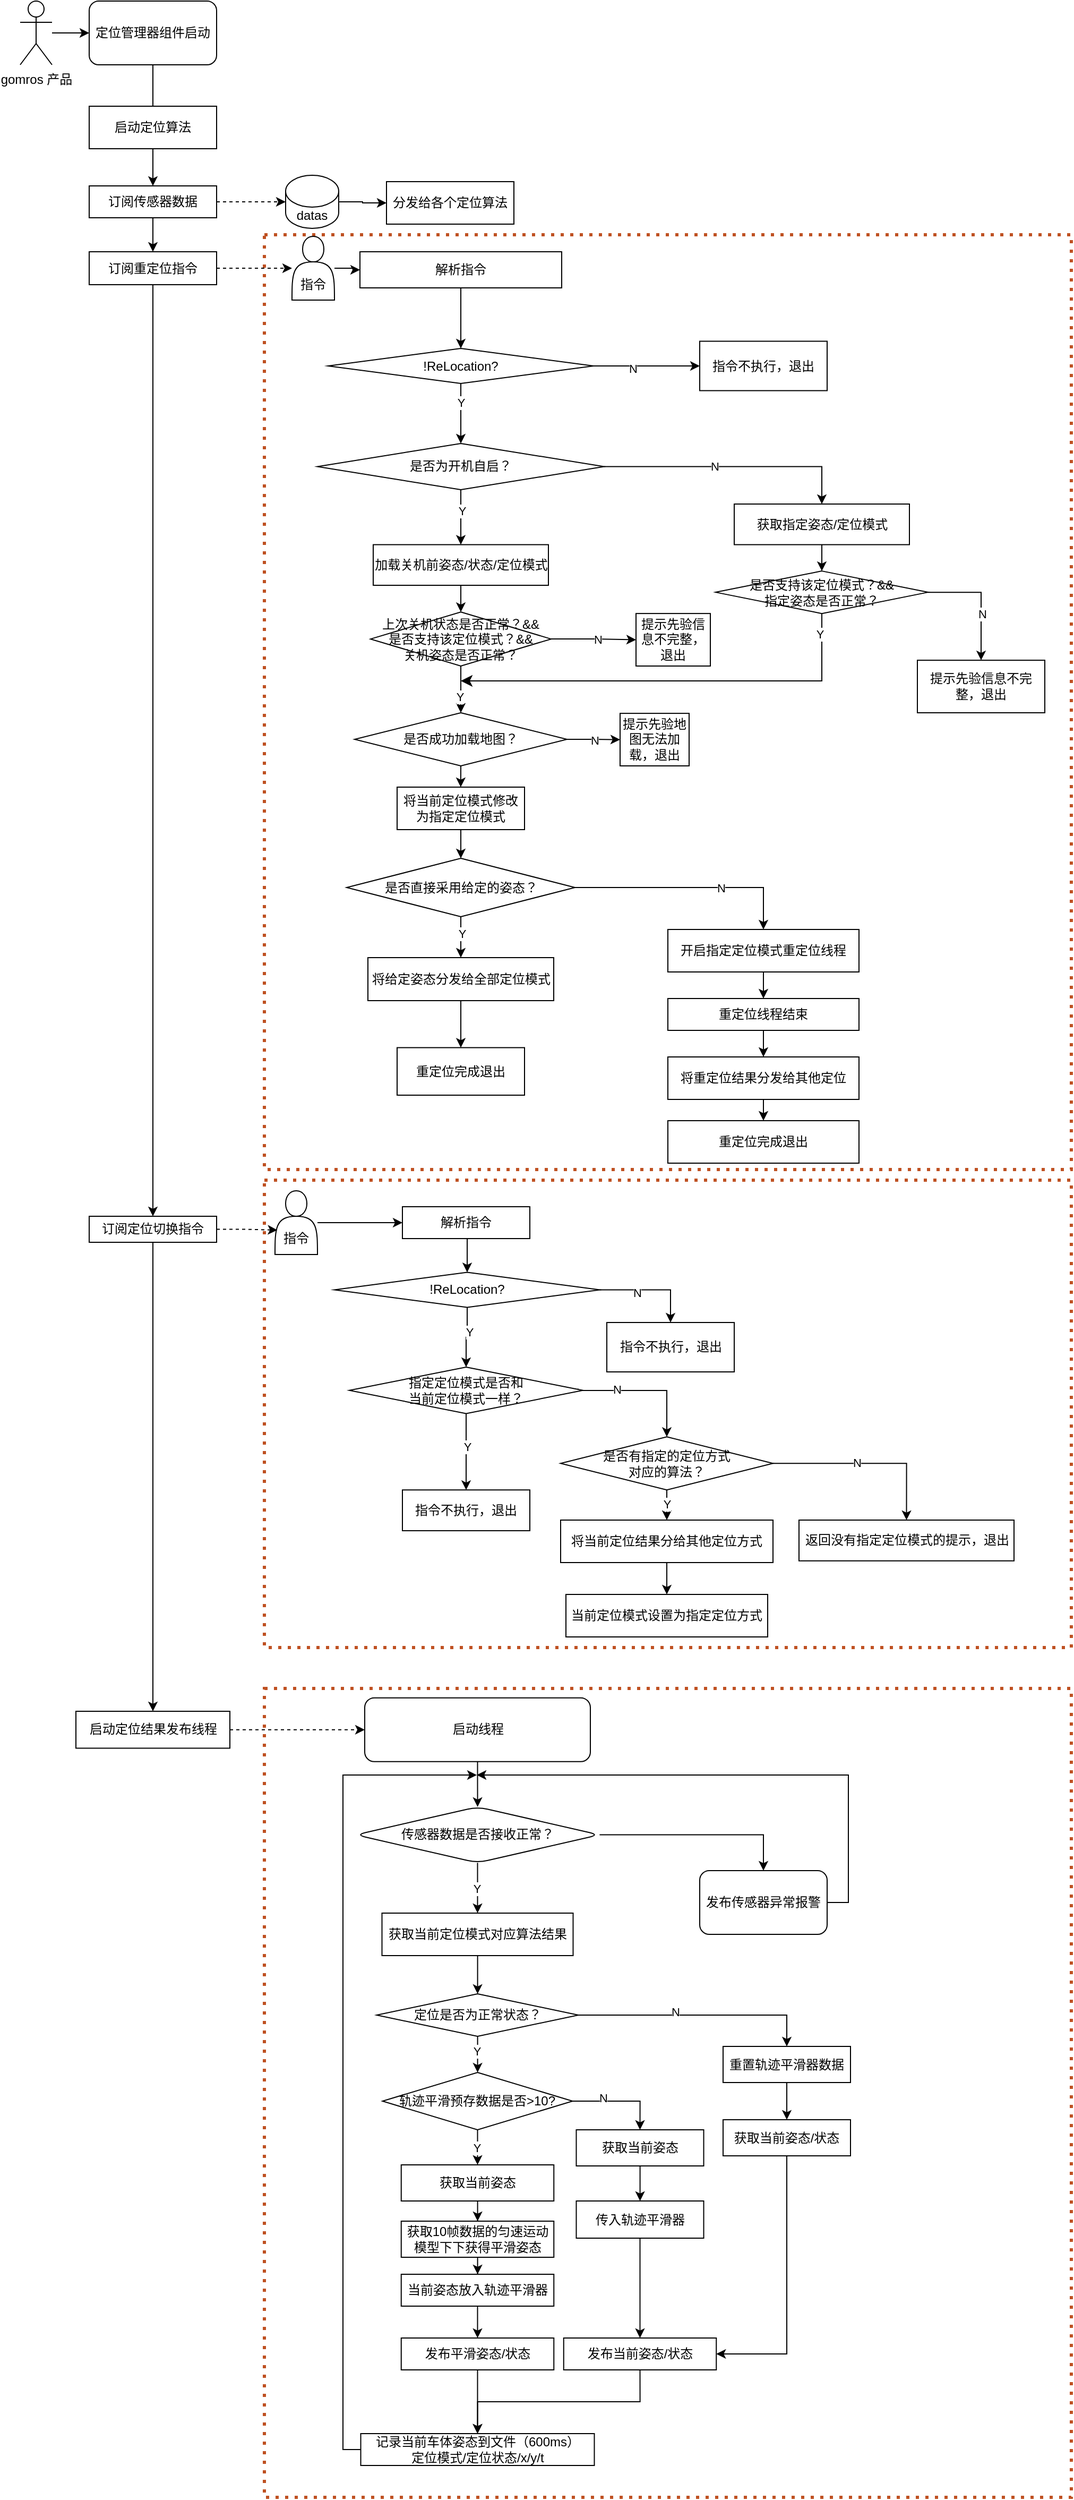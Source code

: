 <mxfile version="27.1.0" pages="2">
  <diagram name="定位调用逻辑" id="O1zmHwH_jpoI9-fM2c9w">
    <mxGraphModel dx="1602" dy="970" grid="1" gridSize="10" guides="1" tooltips="1" connect="1" arrows="1" fold="1" page="1" pageScale="1" pageWidth="1169" pageHeight="827" math="0" shadow="0">
      <root>
        <mxCell id="0" />
        <mxCell id="1" parent="0" />
        <mxCell id="aDU9XjyVp7GIVLYesAcA-104" value="" style="verticalLabelPosition=bottom;verticalAlign=top;html=1;shape=mxgraph.basic.rect;fillColor2=none;strokeWidth=3;size=20;indent=5;fillColor=none;dashed=1;dashPattern=1 2;strokeColor=#BF5122;" vertex="1" parent="1">
          <mxGeometry x="250" y="230" width="760" height="880" as="geometry" />
        </mxCell>
        <mxCell id="aDU9XjyVp7GIVLYesAcA-133" value="" style="verticalLabelPosition=bottom;verticalAlign=top;html=1;shape=mxgraph.basic.rect;fillColor2=none;strokeWidth=3;size=20;indent=5;fillColor=none;dashed=1;dashPattern=1 2;strokeColor=#BF5122;" vertex="1" parent="1">
          <mxGeometry x="250" y="1120" width="760" height="440" as="geometry" />
        </mxCell>
        <mxCell id="aDU9XjyVp7GIVLYesAcA-180" value="" style="verticalLabelPosition=bottom;verticalAlign=top;html=1;shape=mxgraph.basic.rect;fillColor2=none;strokeWidth=3;size=20;indent=5;fillColor=none;dashed=1;dashPattern=1 2;strokeColor=#BF5122;" vertex="1" parent="1">
          <mxGeometry x="250" y="1598.5" width="760" height="761.5" as="geometry" />
        </mxCell>
        <mxCell id="6JZeye2eDNHA_Utgmzkd-8" value="" style="edgeStyle=orthogonalEdgeStyle;rounded=0;orthogonalLoop=1;jettySize=auto;html=1;" parent="1" source="6JZeye2eDNHA_Utgmzkd-1" edge="1">
          <mxGeometry relative="1" as="geometry">
            <mxPoint x="85" y="40.029" as="targetPoint" />
          </mxGeometry>
        </mxCell>
        <mxCell id="6JZeye2eDNHA_Utgmzkd-1" value="gomros 产品" style="shape=umlActor;verticalLabelPosition=bottom;verticalAlign=top;html=1;outlineConnect=0;" parent="1" vertex="1">
          <mxGeometry x="20" y="10" width="30" height="60" as="geometry" />
        </mxCell>
        <mxCell id="aDU9XjyVp7GIVLYesAcA-4" value="" style="edgeStyle=orthogonalEdgeStyle;rounded=0;orthogonalLoop=1;jettySize=auto;html=1;" edge="1" parent="1" source="6JZeye2eDNHA_Utgmzkd-9">
          <mxGeometry relative="1" as="geometry">
            <mxPoint x="145" y="150" as="targetPoint" />
          </mxGeometry>
        </mxCell>
        <mxCell id="6JZeye2eDNHA_Utgmzkd-9" value="定位管理器组件启动" style="rounded=1;whiteSpace=wrap;html=1;" parent="1" vertex="1">
          <mxGeometry x="85" y="10" width="120" height="60" as="geometry" />
        </mxCell>
        <mxCell id="aDU9XjyVp7GIVLYesAcA-7" value="" style="edgeStyle=orthogonalEdgeStyle;rounded=0;orthogonalLoop=1;jettySize=auto;html=1;" edge="1" parent="1" source="aDU9XjyVp7GIVLYesAcA-5" target="aDU9XjyVp7GIVLYesAcA-6">
          <mxGeometry relative="1" as="geometry" />
        </mxCell>
        <mxCell id="aDU9XjyVp7GIVLYesAcA-5" value="启动定位算法" style="rounded=0;whiteSpace=wrap;html=1;" vertex="1" parent="1">
          <mxGeometry x="85" y="109" width="120" height="40" as="geometry" />
        </mxCell>
        <mxCell id="aDU9XjyVp7GIVLYesAcA-9" value="" style="edgeStyle=orthogonalEdgeStyle;rounded=0;orthogonalLoop=1;jettySize=auto;html=1;" edge="1" parent="1" source="aDU9XjyVp7GIVLYesAcA-6" target="aDU9XjyVp7GIVLYesAcA-8">
          <mxGeometry relative="1" as="geometry" />
        </mxCell>
        <mxCell id="aDU9XjyVp7GIVLYesAcA-6" value="订阅传感器数据" style="whiteSpace=wrap;html=1;rounded=0;" vertex="1" parent="1">
          <mxGeometry x="85" y="184" width="120" height="30" as="geometry" />
        </mxCell>
        <mxCell id="aDU9XjyVp7GIVLYesAcA-11" value="" style="edgeStyle=orthogonalEdgeStyle;rounded=0;orthogonalLoop=1;jettySize=auto;html=1;" edge="1" parent="1" source="aDU9XjyVp7GIVLYesAcA-8" target="aDU9XjyVp7GIVLYesAcA-10">
          <mxGeometry relative="1" as="geometry" />
        </mxCell>
        <mxCell id="aDU9XjyVp7GIVLYesAcA-29" value="" style="edgeStyle=orthogonalEdgeStyle;rounded=0;orthogonalLoop=1;jettySize=auto;html=1;dashed=1;" edge="1" parent="1" source="aDU9XjyVp7GIVLYesAcA-8" target="aDU9XjyVp7GIVLYesAcA-28">
          <mxGeometry relative="1" as="geometry" />
        </mxCell>
        <mxCell id="aDU9XjyVp7GIVLYesAcA-8" value="订阅重定位指令" style="whiteSpace=wrap;html=1;rounded=0;" vertex="1" parent="1">
          <mxGeometry x="85" y="246" width="120" height="31" as="geometry" />
        </mxCell>
        <mxCell id="aDU9XjyVp7GIVLYesAcA-13" value="" style="edgeStyle=orthogonalEdgeStyle;rounded=0;orthogonalLoop=1;jettySize=auto;html=1;" edge="1" parent="1" source="aDU9XjyVp7GIVLYesAcA-10" target="aDU9XjyVp7GIVLYesAcA-12">
          <mxGeometry relative="1" as="geometry" />
        </mxCell>
        <mxCell id="aDU9XjyVp7GIVLYesAcA-10" value="订阅定位切换指令" style="whiteSpace=wrap;html=1;rounded=0;" vertex="1" parent="1">
          <mxGeometry x="85" y="1154" width="120" height="24.5" as="geometry" />
        </mxCell>
        <mxCell id="aDU9XjyVp7GIVLYesAcA-135" style="edgeStyle=orthogonalEdgeStyle;rounded=0;orthogonalLoop=1;jettySize=auto;html=1;exitX=1;exitY=0.5;exitDx=0;exitDy=0;entryX=0;entryY=0.5;entryDx=0;entryDy=0;dashed=1;" edge="1" parent="1" source="aDU9XjyVp7GIVLYesAcA-12" target="aDU9XjyVp7GIVLYesAcA-134">
          <mxGeometry relative="1" as="geometry" />
        </mxCell>
        <mxCell id="aDU9XjyVp7GIVLYesAcA-12" value="启动定位结果发布线程" style="whiteSpace=wrap;html=1;rounded=0;" vertex="1" parent="1">
          <mxGeometry x="72.5" y="1620" width="145" height="34.75" as="geometry" />
        </mxCell>
        <mxCell id="aDU9XjyVp7GIVLYesAcA-17" value="" style="endArrow=classic;html=1;rounded=0;exitX=1;exitY=0.5;exitDx=0;exitDy=0;dashed=1;" edge="1" parent="1" source="aDU9XjyVp7GIVLYesAcA-6">
          <mxGeometry width="50" height="50" relative="1" as="geometry">
            <mxPoint x="630" y="230" as="sourcePoint" />
            <mxPoint x="270" y="199" as="targetPoint" />
          </mxGeometry>
        </mxCell>
        <mxCell id="aDU9XjyVp7GIVLYesAcA-27" value="" style="edgeStyle=orthogonalEdgeStyle;rounded=0;orthogonalLoop=1;jettySize=auto;html=1;" edge="1" parent="1" source="aDU9XjyVp7GIVLYesAcA-25" target="aDU9XjyVp7GIVLYesAcA-26">
          <mxGeometry relative="1" as="geometry" />
        </mxCell>
        <mxCell id="aDU9XjyVp7GIVLYesAcA-25" value="datas" style="shape=cylinder3;whiteSpace=wrap;html=1;boundedLbl=1;backgroundOutline=1;size=15;" vertex="1" parent="1">
          <mxGeometry x="270" y="174" width="50" height="50" as="geometry" />
        </mxCell>
        <mxCell id="aDU9XjyVp7GIVLYesAcA-26" value="分发给各个定位算法" style="whiteSpace=wrap;html=1;" vertex="1" parent="1">
          <mxGeometry x="365" y="180" width="120" height="40" as="geometry" />
        </mxCell>
        <mxCell id="aDU9XjyVp7GIVLYesAcA-31" value="" style="edgeStyle=orthogonalEdgeStyle;rounded=0;orthogonalLoop=1;jettySize=auto;html=1;" edge="1" parent="1" source="aDU9XjyVp7GIVLYesAcA-28" target="aDU9XjyVp7GIVLYesAcA-30">
          <mxGeometry relative="1" as="geometry" />
        </mxCell>
        <mxCell id="aDU9XjyVp7GIVLYesAcA-28" value="&lt;div&gt;&lt;br&gt;&lt;/div&gt;&lt;div&gt;&lt;br&gt;&lt;/div&gt;指令" style="shape=actor;whiteSpace=wrap;html=1;" vertex="1" parent="1">
          <mxGeometry x="276" y="231.5" width="40" height="60" as="geometry" />
        </mxCell>
        <mxCell id="aDU9XjyVp7GIVLYesAcA-35" value="" style="edgeStyle=orthogonalEdgeStyle;rounded=0;orthogonalLoop=1;jettySize=auto;html=1;" edge="1" parent="1" source="aDU9XjyVp7GIVLYesAcA-30" target="aDU9XjyVp7GIVLYesAcA-34">
          <mxGeometry relative="1" as="geometry" />
        </mxCell>
        <mxCell id="aDU9XjyVp7GIVLYesAcA-30" value="解析指令" style="rounded=0;whiteSpace=wrap;html=1;" vertex="1" parent="1">
          <mxGeometry x="340" y="246" width="190" height="34" as="geometry" />
        </mxCell>
        <mxCell id="aDU9XjyVp7GIVLYesAcA-37" value="" style="edgeStyle=orthogonalEdgeStyle;rounded=0;orthogonalLoop=1;jettySize=auto;html=1;" edge="1" parent="1" source="aDU9XjyVp7GIVLYesAcA-34" target="aDU9XjyVp7GIVLYesAcA-36">
          <mxGeometry relative="1" as="geometry" />
        </mxCell>
        <mxCell id="aDU9XjyVp7GIVLYesAcA-47" value="N" style="edgeLabel;html=1;align=center;verticalAlign=middle;resizable=0;points=[];" vertex="1" connectable="0" parent="aDU9XjyVp7GIVLYesAcA-37">
          <mxGeometry x="-0.272" y="-2" relative="1" as="geometry">
            <mxPoint as="offset" />
          </mxGeometry>
        </mxCell>
        <mxCell id="aDU9XjyVp7GIVLYesAcA-45" value="" style="edgeStyle=orthogonalEdgeStyle;rounded=0;orthogonalLoop=1;jettySize=auto;html=1;" edge="1" parent="1" source="aDU9XjyVp7GIVLYesAcA-34" target="aDU9XjyVp7GIVLYesAcA-44">
          <mxGeometry relative="1" as="geometry" />
        </mxCell>
        <mxCell id="aDU9XjyVp7GIVLYesAcA-46" value="Y" style="edgeLabel;html=1;align=center;verticalAlign=middle;resizable=0;points=[];" vertex="1" connectable="0" parent="aDU9XjyVp7GIVLYesAcA-45">
          <mxGeometry x="-0.373" relative="1" as="geometry">
            <mxPoint as="offset" />
          </mxGeometry>
        </mxCell>
        <mxCell id="aDU9XjyVp7GIVLYesAcA-34" value="!ReLocation?" style="rhombus;whiteSpace=wrap;html=1;rounded=0;" vertex="1" parent="1">
          <mxGeometry x="310" y="337" width="250" height="33" as="geometry" />
        </mxCell>
        <mxCell id="aDU9XjyVp7GIVLYesAcA-36" value="指令不执行，退出" style="whiteSpace=wrap;html=1;rounded=0;" vertex="1" parent="1">
          <mxGeometry x="660" y="330.25" width="120" height="46.5" as="geometry" />
        </mxCell>
        <mxCell id="aDU9XjyVp7GIVLYesAcA-49" value="" style="edgeStyle=orthogonalEdgeStyle;rounded=0;orthogonalLoop=1;jettySize=auto;html=1;" edge="1" parent="1" source="aDU9XjyVp7GIVLYesAcA-44" target="aDU9XjyVp7GIVLYesAcA-48">
          <mxGeometry relative="1" as="geometry" />
        </mxCell>
        <mxCell id="aDU9XjyVp7GIVLYesAcA-50" value="Y" style="edgeLabel;html=1;align=center;verticalAlign=middle;resizable=0;points=[];" vertex="1" connectable="0" parent="aDU9XjyVp7GIVLYesAcA-49">
          <mxGeometry x="-0.218" y="1" relative="1" as="geometry">
            <mxPoint as="offset" />
          </mxGeometry>
        </mxCell>
        <mxCell id="aDU9XjyVp7GIVLYesAcA-73" style="edgeStyle=orthogonalEdgeStyle;rounded=0;orthogonalLoop=1;jettySize=auto;html=1;exitX=1;exitY=0.5;exitDx=0;exitDy=0;entryX=0.5;entryY=0;entryDx=0;entryDy=0;" edge="1" parent="1" source="aDU9XjyVp7GIVLYesAcA-44" target="aDU9XjyVp7GIVLYesAcA-72">
          <mxGeometry relative="1" as="geometry" />
        </mxCell>
        <mxCell id="aDU9XjyVp7GIVLYesAcA-75" value="N" style="edgeLabel;html=1;align=center;verticalAlign=middle;resizable=0;points=[];" vertex="1" connectable="0" parent="aDU9XjyVp7GIVLYesAcA-73">
          <mxGeometry x="-0.14" y="1" relative="1" as="geometry">
            <mxPoint as="offset" />
          </mxGeometry>
        </mxCell>
        <mxCell id="aDU9XjyVp7GIVLYesAcA-44" value="是否为开机自启？" style="rhombus;whiteSpace=wrap;html=1;rounded=0;" vertex="1" parent="1">
          <mxGeometry x="300" y="426.5" width="270" height="43.5" as="geometry" />
        </mxCell>
        <mxCell id="aDU9XjyVp7GIVLYesAcA-52" value="" style="edgeStyle=orthogonalEdgeStyle;rounded=0;orthogonalLoop=1;jettySize=auto;html=1;" edge="1" parent="1" source="aDU9XjyVp7GIVLYesAcA-48" target="aDU9XjyVp7GIVLYesAcA-51">
          <mxGeometry relative="1" as="geometry" />
        </mxCell>
        <mxCell id="aDU9XjyVp7GIVLYesAcA-48" value="加载关机前姿态/状态/定位模式" style="whiteSpace=wrap;html=1;rounded=0;" vertex="1" parent="1">
          <mxGeometry x="352.5" y="521.75" width="165" height="38.25" as="geometry" />
        </mxCell>
        <mxCell id="aDU9XjyVp7GIVLYesAcA-54" value="" style="edgeStyle=orthogonalEdgeStyle;rounded=0;orthogonalLoop=1;jettySize=auto;html=1;" edge="1" parent="1" source="aDU9XjyVp7GIVLYesAcA-51">
          <mxGeometry relative="1" as="geometry">
            <mxPoint x="435" y="680" as="targetPoint" />
          </mxGeometry>
        </mxCell>
        <mxCell id="aDU9XjyVp7GIVLYesAcA-55" value="Y" style="edgeLabel;html=1;align=center;verticalAlign=middle;resizable=0;points=[];" vertex="1" connectable="0" parent="aDU9XjyVp7GIVLYesAcA-54">
          <mxGeometry x="0.298" y="-2" relative="1" as="geometry">
            <mxPoint as="offset" />
          </mxGeometry>
        </mxCell>
        <mxCell id="aDU9XjyVp7GIVLYesAcA-57" value="" style="edgeStyle=orthogonalEdgeStyle;rounded=0;orthogonalLoop=1;jettySize=auto;html=1;" edge="1" parent="1" source="aDU9XjyVp7GIVLYesAcA-51" target="aDU9XjyVp7GIVLYesAcA-56">
          <mxGeometry relative="1" as="geometry" />
        </mxCell>
        <mxCell id="aDU9XjyVp7GIVLYesAcA-59" value="N" style="edgeLabel;html=1;align=center;verticalAlign=middle;resizable=0;points=[];" vertex="1" connectable="0" parent="aDU9XjyVp7GIVLYesAcA-57">
          <mxGeometry x="0.106" y="1" relative="1" as="geometry">
            <mxPoint as="offset" />
          </mxGeometry>
        </mxCell>
        <mxCell id="aDU9XjyVp7GIVLYesAcA-51" value="上次关机状态是否正常？&amp;amp;&amp;amp;&lt;div&gt;是否支持该&lt;span style=&quot;background-color: transparent; color: light-dark(rgb(0, 0, 0), rgb(255, 255, 255));&quot;&gt;定位模式&lt;/span&gt;&lt;span style=&quot;background-color: transparent; color: light-dark(rgb(0, 0, 0), rgb(255, 255, 255));&quot;&gt;？&amp;amp;&amp;amp;&lt;/span&gt;&lt;/div&gt;&lt;div&gt;关机姿态是否正常？&lt;/div&gt;" style="rhombus;whiteSpace=wrap;html=1;rounded=0;" vertex="1" parent="1">
          <mxGeometry x="350" y="585.13" width="170" height="50.87" as="geometry" />
        </mxCell>
        <mxCell id="aDU9XjyVp7GIVLYesAcA-56" value="提示先验信息不完整，退出" style="whiteSpace=wrap;html=1;rounded=0;" vertex="1" parent="1">
          <mxGeometry x="600" y="586.56" width="70" height="49.44" as="geometry" />
        </mxCell>
        <mxCell id="aDU9XjyVp7GIVLYesAcA-64" value="" style="edgeStyle=orthogonalEdgeStyle;rounded=0;orthogonalLoop=1;jettySize=auto;html=1;" edge="1" parent="1" source="aDU9XjyVp7GIVLYesAcA-58" target="aDU9XjyVp7GIVLYesAcA-63">
          <mxGeometry relative="1" as="geometry" />
        </mxCell>
        <mxCell id="aDU9XjyVp7GIVLYesAcA-65" value="N" style="edgeLabel;html=1;align=center;verticalAlign=middle;resizable=0;points=[];" vertex="1" connectable="0" parent="aDU9XjyVp7GIVLYesAcA-64">
          <mxGeometry x="0.051" relative="1" as="geometry">
            <mxPoint as="offset" />
          </mxGeometry>
        </mxCell>
        <mxCell id="aDU9XjyVp7GIVLYesAcA-87" style="edgeStyle=orthogonalEdgeStyle;rounded=0;orthogonalLoop=1;jettySize=auto;html=1;exitX=0.5;exitY=1;exitDx=0;exitDy=0;" edge="1" parent="1" source="aDU9XjyVp7GIVLYesAcA-58">
          <mxGeometry relative="1" as="geometry">
            <mxPoint x="434.905" y="750" as="targetPoint" />
          </mxGeometry>
        </mxCell>
        <mxCell id="aDU9XjyVp7GIVLYesAcA-58" value="是否成功加载地图？" style="rhombus;whiteSpace=wrap;html=1;" vertex="1" parent="1">
          <mxGeometry x="335" y="680" width="200" height="50" as="geometry" />
        </mxCell>
        <mxCell id="aDU9XjyVp7GIVLYesAcA-63" value="提示先验地图无法加载，退出" style="whiteSpace=wrap;html=1;rounded=0;" vertex="1" parent="1">
          <mxGeometry x="585" y="680.56" width="65" height="49.44" as="geometry" />
        </mxCell>
        <mxCell id="aDU9XjyVp7GIVLYesAcA-77" value="" style="edgeStyle=orthogonalEdgeStyle;rounded=0;orthogonalLoop=1;jettySize=auto;html=1;" edge="1" parent="1" source="aDU9XjyVp7GIVLYesAcA-67" target="aDU9XjyVp7GIVLYesAcA-76">
          <mxGeometry relative="1" as="geometry">
            <Array as="points">
              <mxPoint x="925" y="567" />
            </Array>
          </mxGeometry>
        </mxCell>
        <mxCell id="aDU9XjyVp7GIVLYesAcA-79" value="N" style="edgeLabel;html=1;align=center;verticalAlign=middle;resizable=0;points=[];" vertex="1" connectable="0" parent="aDU9XjyVp7GIVLYesAcA-77">
          <mxGeometry x="-0.203" y="-3" relative="1" as="geometry">
            <mxPoint x="5" y="17" as="offset" />
          </mxGeometry>
        </mxCell>
        <mxCell id="aDU9XjyVp7GIVLYesAcA-67" value="是否支持该&lt;span style=&quot;color: light-dark(rgb(0, 0, 0), rgb(255, 255, 255)); background-color: transparent;&quot;&gt;定位模式&lt;/span&gt;&lt;span style=&quot;color: light-dark(rgb(0, 0, 0), rgb(255, 255, 255)); background-color: transparent;&quot;&gt;？&amp;amp;&amp;amp;&lt;/span&gt;&lt;div&gt;&lt;span style=&quot;color: light-dark(rgb(0, 0, 0), rgb(255, 255, 255)); background-color: transparent;&quot;&gt;指定姿态是否正常？&lt;/span&gt;&lt;/div&gt;" style="rhombus;whiteSpace=wrap;html=1;" vertex="1" parent="1">
          <mxGeometry x="675" y="546.56" width="200" height="40" as="geometry" />
        </mxCell>
        <mxCell id="aDU9XjyVp7GIVLYesAcA-71" value="" style="edgeStyle=elbowEdgeStyle;elbow=vertical;endArrow=classic;html=1;curved=0;rounded=0;endSize=8;startSize=8;exitX=0.5;exitY=1;exitDx=0;exitDy=0;" edge="1" parent="1" source="aDU9XjyVp7GIVLYesAcA-67">
          <mxGeometry width="50" height="50" relative="1" as="geometry">
            <mxPoint x="835" y="550" as="sourcePoint" />
            <mxPoint x="435" y="650" as="targetPoint" />
            <Array as="points">
              <mxPoint x="635" y="650" />
            </Array>
          </mxGeometry>
        </mxCell>
        <mxCell id="aDU9XjyVp7GIVLYesAcA-78" value="Y" style="edgeLabel;html=1;align=center;verticalAlign=middle;resizable=0;points=[];" vertex="1" connectable="0" parent="aDU9XjyVp7GIVLYesAcA-71">
          <mxGeometry x="-0.906" y="-2" relative="1" as="geometry">
            <mxPoint as="offset" />
          </mxGeometry>
        </mxCell>
        <mxCell id="aDU9XjyVp7GIVLYesAcA-74" style="edgeStyle=orthogonalEdgeStyle;rounded=0;orthogonalLoop=1;jettySize=auto;html=1;exitX=0.5;exitY=1;exitDx=0;exitDy=0;entryX=0.5;entryY=0;entryDx=0;entryDy=0;" edge="1" parent="1" source="aDU9XjyVp7GIVLYesAcA-72" target="aDU9XjyVp7GIVLYesAcA-67">
          <mxGeometry relative="1" as="geometry" />
        </mxCell>
        <mxCell id="aDU9XjyVp7GIVLYesAcA-72" value="获取指定姿态/定位模式" style="whiteSpace=wrap;html=1;rounded=0;" vertex="1" parent="1">
          <mxGeometry x="692.5" y="483.5" width="165" height="38.25" as="geometry" />
        </mxCell>
        <mxCell id="aDU9XjyVp7GIVLYesAcA-76" value="提示先验信息不完整，退出" style="whiteSpace=wrap;html=1;rounded=0;" vertex="1" parent="1">
          <mxGeometry x="865" y="630.56" width="120" height="49.44" as="geometry" />
        </mxCell>
        <mxCell id="aDU9XjyVp7GIVLYesAcA-90" value="" style="edgeStyle=orthogonalEdgeStyle;rounded=0;orthogonalLoop=1;jettySize=auto;html=1;" edge="1" parent="1" source="aDU9XjyVp7GIVLYesAcA-83" target="aDU9XjyVp7GIVLYesAcA-89">
          <mxGeometry relative="1" as="geometry" />
        </mxCell>
        <mxCell id="aDU9XjyVp7GIVLYesAcA-93" value="Y" style="edgeLabel;html=1;align=center;verticalAlign=middle;resizable=0;points=[];" vertex="1" connectable="0" parent="aDU9XjyVp7GIVLYesAcA-90">
          <mxGeometry x="-0.253" y="1" relative="1" as="geometry">
            <mxPoint as="offset" />
          </mxGeometry>
        </mxCell>
        <mxCell id="aDU9XjyVp7GIVLYesAcA-95" value="" style="edgeStyle=orthogonalEdgeStyle;rounded=0;orthogonalLoop=1;jettySize=auto;html=1;" edge="1" parent="1" source="aDU9XjyVp7GIVLYesAcA-83" target="aDU9XjyVp7GIVLYesAcA-94">
          <mxGeometry relative="1" as="geometry" />
        </mxCell>
        <mxCell id="aDU9XjyVp7GIVLYesAcA-96" value="N" style="edgeLabel;html=1;align=center;verticalAlign=middle;resizable=0;points=[];" vertex="1" connectable="0" parent="aDU9XjyVp7GIVLYesAcA-95">
          <mxGeometry x="0.268" relative="1" as="geometry">
            <mxPoint as="offset" />
          </mxGeometry>
        </mxCell>
        <mxCell id="aDU9XjyVp7GIVLYesAcA-83" value="是否直接采用给定的姿态？" style="rhombus;whiteSpace=wrap;html=1;" vertex="1" parent="1">
          <mxGeometry x="327.5" y="817" width="215" height="55" as="geometry" />
        </mxCell>
        <mxCell id="aDU9XjyVp7GIVLYesAcA-88" style="edgeStyle=orthogonalEdgeStyle;rounded=0;orthogonalLoop=1;jettySize=auto;html=1;exitX=0.5;exitY=1;exitDx=0;exitDy=0;" edge="1" parent="1" source="aDU9XjyVp7GIVLYesAcA-86" target="aDU9XjyVp7GIVLYesAcA-83">
          <mxGeometry relative="1" as="geometry" />
        </mxCell>
        <mxCell id="aDU9XjyVp7GIVLYesAcA-86" value="将当前定位模式修改为指定定位模式" style="rounded=0;whiteSpace=wrap;html=1;" vertex="1" parent="1">
          <mxGeometry x="375" y="750" width="120" height="40" as="geometry" />
        </mxCell>
        <mxCell id="aDU9XjyVp7GIVLYesAcA-92" value="" style="edgeStyle=orthogonalEdgeStyle;rounded=0;orthogonalLoop=1;jettySize=auto;html=1;" edge="1" parent="1" source="aDU9XjyVp7GIVLYesAcA-89" target="aDU9XjyVp7GIVLYesAcA-91">
          <mxGeometry relative="1" as="geometry" />
        </mxCell>
        <mxCell id="aDU9XjyVp7GIVLYesAcA-89" value="将给定姿态分发给全部定位模式" style="whiteSpace=wrap;html=1;" vertex="1" parent="1">
          <mxGeometry x="347.5" y="910.5" width="175" height="40.5" as="geometry" />
        </mxCell>
        <mxCell id="aDU9XjyVp7GIVLYesAcA-91" value="重定位完成退出" style="whiteSpace=wrap;html=1;" vertex="1" parent="1">
          <mxGeometry x="375" y="995.25" width="120" height="44.75" as="geometry" />
        </mxCell>
        <mxCell id="aDU9XjyVp7GIVLYesAcA-98" style="edgeStyle=orthogonalEdgeStyle;rounded=0;orthogonalLoop=1;jettySize=auto;html=1;exitX=0.5;exitY=1;exitDx=0;exitDy=0;" edge="1" parent="1" source="aDU9XjyVp7GIVLYesAcA-94" target="aDU9XjyVp7GIVLYesAcA-97">
          <mxGeometry relative="1" as="geometry" />
        </mxCell>
        <mxCell id="aDU9XjyVp7GIVLYesAcA-94" value="开启指定定位模式重定位线程" style="whiteSpace=wrap;html=1;" vertex="1" parent="1">
          <mxGeometry x="630" y="884" width="180" height="40" as="geometry" />
        </mxCell>
        <mxCell id="aDU9XjyVp7GIVLYesAcA-101" style="edgeStyle=orthogonalEdgeStyle;rounded=0;orthogonalLoop=1;jettySize=auto;html=1;exitX=0.5;exitY=1;exitDx=0;exitDy=0;entryX=0.5;entryY=0;entryDx=0;entryDy=0;" edge="1" parent="1" source="aDU9XjyVp7GIVLYesAcA-97" target="aDU9XjyVp7GIVLYesAcA-99">
          <mxGeometry relative="1" as="geometry" />
        </mxCell>
        <mxCell id="aDU9XjyVp7GIVLYesAcA-97" value="重定位线程结束" style="whiteSpace=wrap;html=1;" vertex="1" parent="1">
          <mxGeometry x="630" y="949" width="180" height="30" as="geometry" />
        </mxCell>
        <mxCell id="aDU9XjyVp7GIVLYesAcA-102" style="edgeStyle=orthogonalEdgeStyle;rounded=0;orthogonalLoop=1;jettySize=auto;html=1;exitX=0.5;exitY=1;exitDx=0;exitDy=0;entryX=0.5;entryY=0;entryDx=0;entryDy=0;" edge="1" parent="1" source="aDU9XjyVp7GIVLYesAcA-99" target="aDU9XjyVp7GIVLYesAcA-100">
          <mxGeometry relative="1" as="geometry" />
        </mxCell>
        <mxCell id="aDU9XjyVp7GIVLYesAcA-99" value="将重定位结果分发给其他定位" style="whiteSpace=wrap;html=1;" vertex="1" parent="1">
          <mxGeometry x="630" y="1004" width="180" height="40" as="geometry" />
        </mxCell>
        <mxCell id="aDU9XjyVp7GIVLYesAcA-100" value="重定位完成退出" style="whiteSpace=wrap;html=1;" vertex="1" parent="1">
          <mxGeometry x="630" y="1064" width="180" height="40" as="geometry" />
        </mxCell>
        <mxCell id="aDU9XjyVp7GIVLYesAcA-108" value="" style="edgeStyle=orthogonalEdgeStyle;rounded=0;orthogonalLoop=1;jettySize=auto;html=1;" edge="1" parent="1" source="aDU9XjyVp7GIVLYesAcA-105" target="aDU9XjyVp7GIVLYesAcA-107">
          <mxGeometry relative="1" as="geometry" />
        </mxCell>
        <mxCell id="aDU9XjyVp7GIVLYesAcA-105" value="&lt;div&gt;&lt;br&gt;&lt;/div&gt;&lt;div&gt;&lt;br&gt;&lt;/div&gt;指令" style="shape=actor;whiteSpace=wrap;html=1;" vertex="1" parent="1">
          <mxGeometry x="260" y="1130" width="40" height="60" as="geometry" />
        </mxCell>
        <mxCell id="aDU9XjyVp7GIVLYesAcA-106" style="edgeStyle=orthogonalEdgeStyle;rounded=0;orthogonalLoop=1;jettySize=auto;html=1;exitX=1;exitY=0.5;exitDx=0;exitDy=0;entryX=0.056;entryY=0.616;entryDx=0;entryDy=0;entryPerimeter=0;dashed=1;" edge="1" parent="1" source="aDU9XjyVp7GIVLYesAcA-10" target="aDU9XjyVp7GIVLYesAcA-105">
          <mxGeometry relative="1" as="geometry" />
        </mxCell>
        <mxCell id="aDU9XjyVp7GIVLYesAcA-114" style="edgeStyle=orthogonalEdgeStyle;rounded=0;orthogonalLoop=1;jettySize=auto;html=1;exitX=0.5;exitY=1;exitDx=0;exitDy=0;entryX=0.5;entryY=0;entryDx=0;entryDy=0;" edge="1" parent="1" source="aDU9XjyVp7GIVLYesAcA-107" target="aDU9XjyVp7GIVLYesAcA-112">
          <mxGeometry relative="1" as="geometry" />
        </mxCell>
        <mxCell id="aDU9XjyVp7GIVLYesAcA-107" value="解析指令" style="whiteSpace=wrap;html=1;" vertex="1" parent="1">
          <mxGeometry x="380" y="1145" width="120" height="30" as="geometry" />
        </mxCell>
        <mxCell id="aDU9XjyVp7GIVLYesAcA-109" value="" style="edgeStyle=orthogonalEdgeStyle;rounded=0;orthogonalLoop=1;jettySize=auto;html=1;" edge="1" parent="1" source="aDU9XjyVp7GIVLYesAcA-112" target="aDU9XjyVp7GIVLYesAcA-113">
          <mxGeometry relative="1" as="geometry" />
        </mxCell>
        <mxCell id="aDU9XjyVp7GIVLYesAcA-110" value="N" style="edgeLabel;html=1;align=center;verticalAlign=middle;resizable=0;points=[];" vertex="1" connectable="0" parent="aDU9XjyVp7GIVLYesAcA-109">
          <mxGeometry x="-0.272" y="-2" relative="1" as="geometry">
            <mxPoint as="offset" />
          </mxGeometry>
        </mxCell>
        <mxCell id="aDU9XjyVp7GIVLYesAcA-116" value="" style="edgeStyle=orthogonalEdgeStyle;rounded=0;orthogonalLoop=1;jettySize=auto;html=1;" edge="1" parent="1" source="aDU9XjyVp7GIVLYesAcA-112" target="aDU9XjyVp7GIVLYesAcA-115">
          <mxGeometry relative="1" as="geometry" />
        </mxCell>
        <mxCell id="aDU9XjyVp7GIVLYesAcA-117" value="Y" style="edgeLabel;html=1;align=center;verticalAlign=middle;resizable=0;points=[];" vertex="1" connectable="0" parent="aDU9XjyVp7GIVLYesAcA-116">
          <mxGeometry x="-0.194" y="2" relative="1" as="geometry">
            <mxPoint as="offset" />
          </mxGeometry>
        </mxCell>
        <mxCell id="aDU9XjyVp7GIVLYesAcA-112" value="!ReLocation?" style="rhombus;whiteSpace=wrap;html=1;rounded=0;" vertex="1" parent="1">
          <mxGeometry x="316" y="1206.75" width="250" height="33" as="geometry" />
        </mxCell>
        <mxCell id="aDU9XjyVp7GIVLYesAcA-113" value="指令不执行，退出" style="whiteSpace=wrap;html=1;rounded=0;" vertex="1" parent="1">
          <mxGeometry x="572.5" y="1254" width="120" height="46.5" as="geometry" />
        </mxCell>
        <mxCell id="aDU9XjyVp7GIVLYesAcA-119" value="" style="edgeStyle=orthogonalEdgeStyle;rounded=0;orthogonalLoop=1;jettySize=auto;html=1;" edge="1" parent="1" source="aDU9XjyVp7GIVLYesAcA-115" target="aDU9XjyVp7GIVLYesAcA-118">
          <mxGeometry relative="1" as="geometry" />
        </mxCell>
        <mxCell id="aDU9XjyVp7GIVLYesAcA-120" value="Y" style="edgeLabel;html=1;align=center;verticalAlign=middle;resizable=0;points=[];" vertex="1" connectable="0" parent="aDU9XjyVp7GIVLYesAcA-119">
          <mxGeometry x="-0.149" y="1" relative="1" as="geometry">
            <mxPoint as="offset" />
          </mxGeometry>
        </mxCell>
        <mxCell id="aDU9XjyVp7GIVLYesAcA-122" value="" style="edgeStyle=orthogonalEdgeStyle;rounded=0;orthogonalLoop=1;jettySize=auto;html=1;exitX=0.979;exitY=0.464;exitDx=0;exitDy=0;exitPerimeter=0;" edge="1" parent="1" source="aDU9XjyVp7GIVLYesAcA-115" target="aDU9XjyVp7GIVLYesAcA-121">
          <mxGeometry relative="1" as="geometry">
            <Array as="points">
              <mxPoint x="545" y="1318" />
              <mxPoint x="629" y="1318" />
            </Array>
          </mxGeometry>
        </mxCell>
        <mxCell id="aDU9XjyVp7GIVLYesAcA-132" value="N" style="edgeLabel;html=1;align=center;verticalAlign=middle;resizable=0;points=[];" vertex="1" connectable="0" parent="aDU9XjyVp7GIVLYesAcA-122">
          <mxGeometry x="-0.399" y="1" relative="1" as="geometry">
            <mxPoint as="offset" />
          </mxGeometry>
        </mxCell>
        <mxCell id="aDU9XjyVp7GIVLYesAcA-115" value="指定定位模式&lt;span style=&quot;background-color: transparent; color: light-dark(rgb(0, 0, 0), rgb(255, 255, 255));&quot;&gt;是否和&lt;/span&gt;&lt;div&gt;&lt;span style=&quot;background-color: transparent; color: light-dark(rgb(0, 0, 0), rgb(255, 255, 255));&quot;&gt;当前定位模式一样？&lt;/span&gt;&lt;/div&gt;" style="rhombus;whiteSpace=wrap;html=1;rounded=0;" vertex="1" parent="1">
          <mxGeometry x="330" y="1296" width="220" height="43.75" as="geometry" />
        </mxCell>
        <mxCell id="aDU9XjyVp7GIVLYesAcA-118" value="指令不执行，退出" style="whiteSpace=wrap;html=1;rounded=0;" vertex="1" parent="1">
          <mxGeometry x="380" y="1411.63" width="120" height="38.38" as="geometry" />
        </mxCell>
        <mxCell id="aDU9XjyVp7GIVLYesAcA-125" value="" style="edgeStyle=orthogonalEdgeStyle;rounded=0;orthogonalLoop=1;jettySize=auto;html=1;" edge="1" parent="1" source="aDU9XjyVp7GIVLYesAcA-121" target="aDU9XjyVp7GIVLYesAcA-124">
          <mxGeometry relative="1" as="geometry" />
        </mxCell>
        <mxCell id="aDU9XjyVp7GIVLYesAcA-128" value="Y" style="edgeLabel;html=1;align=center;verticalAlign=middle;resizable=0;points=[];" vertex="1" connectable="0" parent="aDU9XjyVp7GIVLYesAcA-125">
          <mxGeometry x="0.39" relative="1" as="geometry">
            <mxPoint as="offset" />
          </mxGeometry>
        </mxCell>
        <mxCell id="aDU9XjyVp7GIVLYesAcA-130" style="edgeStyle=orthogonalEdgeStyle;rounded=0;orthogonalLoop=1;jettySize=auto;html=1;exitX=1;exitY=0.5;exitDx=0;exitDy=0;entryX=0.5;entryY=0;entryDx=0;entryDy=0;" edge="1" parent="1" source="aDU9XjyVp7GIVLYesAcA-121" target="aDU9XjyVp7GIVLYesAcA-129">
          <mxGeometry relative="1" as="geometry" />
        </mxCell>
        <mxCell id="aDU9XjyVp7GIVLYesAcA-131" value="N" style="edgeLabel;html=1;align=center;verticalAlign=middle;resizable=0;points=[];" vertex="1" connectable="0" parent="aDU9XjyVp7GIVLYesAcA-130">
          <mxGeometry x="-0.126" y="1" relative="1" as="geometry">
            <mxPoint as="offset" />
          </mxGeometry>
        </mxCell>
        <mxCell id="aDU9XjyVp7GIVLYesAcA-121" value="&lt;div&gt;是否有指定的定位方式&lt;/div&gt;&lt;div&gt;对应的算法？&lt;/div&gt;" style="rhombus;whiteSpace=wrap;html=1;rounded=0;" vertex="1" parent="1">
          <mxGeometry x="529" y="1361.63" width="200" height="50" as="geometry" />
        </mxCell>
        <mxCell id="aDU9XjyVp7GIVLYesAcA-127" value="" style="edgeStyle=orthogonalEdgeStyle;rounded=0;orthogonalLoop=1;jettySize=auto;html=1;" edge="1" parent="1" source="aDU9XjyVp7GIVLYesAcA-124" target="aDU9XjyVp7GIVLYesAcA-126">
          <mxGeometry relative="1" as="geometry" />
        </mxCell>
        <mxCell id="aDU9XjyVp7GIVLYesAcA-124" value="将当前定位结果分给其他定位方式" style="whiteSpace=wrap;html=1;rounded=0;" vertex="1" parent="1">
          <mxGeometry x="529" y="1440" width="200" height="40" as="geometry" />
        </mxCell>
        <mxCell id="aDU9XjyVp7GIVLYesAcA-126" value="当前定位模式设置为指定定位方式" style="whiteSpace=wrap;html=1;rounded=0;" vertex="1" parent="1">
          <mxGeometry x="534" y="1510" width="190" height="40" as="geometry" />
        </mxCell>
        <mxCell id="aDU9XjyVp7GIVLYesAcA-129" value="返回没有指定定位模式的提示，退出" style="whiteSpace=wrap;html=1;rounded=0;" vertex="1" parent="1">
          <mxGeometry x="753.5" y="1440" width="202.5" height="38.38" as="geometry" />
        </mxCell>
        <mxCell id="aDU9XjyVp7GIVLYesAcA-137" value="" style="edgeStyle=orthogonalEdgeStyle;rounded=0;orthogonalLoop=1;jettySize=auto;html=1;" edge="1" parent="1" source="aDU9XjyVp7GIVLYesAcA-134" target="aDU9XjyVp7GIVLYesAcA-136">
          <mxGeometry relative="1" as="geometry" />
        </mxCell>
        <mxCell id="aDU9XjyVp7GIVLYesAcA-134" value="启动线程" style="rounded=1;whiteSpace=wrap;html=1;" vertex="1" parent="1">
          <mxGeometry x="344.5" y="1607.38" width="212.5" height="60" as="geometry" />
        </mxCell>
        <mxCell id="aDU9XjyVp7GIVLYesAcA-141" style="edgeStyle=orthogonalEdgeStyle;rounded=0;orthogonalLoop=1;jettySize=auto;html=1;exitX=0.5;exitY=1;exitDx=0;exitDy=0;entryX=0.5;entryY=0;entryDx=0;entryDy=0;" edge="1" parent="1" source="aDU9XjyVp7GIVLYesAcA-136" target="aDU9XjyVp7GIVLYesAcA-140">
          <mxGeometry relative="1" as="geometry" />
        </mxCell>
        <mxCell id="aDU9XjyVp7GIVLYesAcA-145" value="Y" style="edgeLabel;html=1;align=center;verticalAlign=middle;resizable=0;points=[];" vertex="1" connectable="0" parent="aDU9XjyVp7GIVLYesAcA-141">
          <mxGeometry x="0.043" y="-1" relative="1" as="geometry">
            <mxPoint as="offset" />
          </mxGeometry>
        </mxCell>
        <mxCell id="aDU9XjyVp7GIVLYesAcA-147" value="" style="edgeStyle=orthogonalEdgeStyle;rounded=0;orthogonalLoop=1;jettySize=auto;html=1;" edge="1" parent="1" source="aDU9XjyVp7GIVLYesAcA-136" target="aDU9XjyVp7GIVLYesAcA-146">
          <mxGeometry relative="1" as="geometry" />
        </mxCell>
        <mxCell id="aDU9XjyVp7GIVLYesAcA-136" value="传感器数据是否接收正常？" style="rhombus;whiteSpace=wrap;html=1;rounded=1;" vertex="1" parent="1">
          <mxGeometry x="335.75" y="1710" width="230" height="52.62" as="geometry" />
        </mxCell>
        <mxCell id="aDU9XjyVp7GIVLYesAcA-144" value="" style="edgeStyle=orthogonalEdgeStyle;rounded=0;orthogonalLoop=1;jettySize=auto;html=1;" edge="1" parent="1" source="aDU9XjyVp7GIVLYesAcA-140" target="aDU9XjyVp7GIVLYesAcA-143">
          <mxGeometry relative="1" as="geometry" />
        </mxCell>
        <mxCell id="aDU9XjyVp7GIVLYesAcA-140" value="获取当前定位模式对应算法结果" style="rounded=0;whiteSpace=wrap;html=1;" vertex="1" parent="1">
          <mxGeometry x="360.75" y="1810" width="180" height="40" as="geometry" />
        </mxCell>
        <mxCell id="aDU9XjyVp7GIVLYesAcA-150" value="" style="edgeStyle=orthogonalEdgeStyle;rounded=0;orthogonalLoop=1;jettySize=auto;html=1;" edge="1" parent="1" source="aDU9XjyVp7GIVLYesAcA-143" target="aDU9XjyVp7GIVLYesAcA-149">
          <mxGeometry relative="1" as="geometry" />
        </mxCell>
        <mxCell id="aDU9XjyVp7GIVLYesAcA-156" value="Y" style="edgeLabel;html=1;align=center;verticalAlign=middle;resizable=0;points=[];" vertex="1" connectable="0" parent="aDU9XjyVp7GIVLYesAcA-150">
          <mxGeometry x="-0.404" y="-1" relative="1" as="geometry">
            <mxPoint as="offset" />
          </mxGeometry>
        </mxCell>
        <mxCell id="aDU9XjyVp7GIVLYesAcA-152" value="" style="edgeStyle=orthogonalEdgeStyle;rounded=0;orthogonalLoop=1;jettySize=auto;html=1;" edge="1" parent="1" source="aDU9XjyVp7GIVLYesAcA-143" target="aDU9XjyVp7GIVLYesAcA-151">
          <mxGeometry relative="1" as="geometry" />
        </mxCell>
        <mxCell id="aDU9XjyVp7GIVLYesAcA-155" value="N" style="edgeLabel;html=1;align=center;verticalAlign=middle;resizable=0;points=[];" vertex="1" connectable="0" parent="aDU9XjyVp7GIVLYesAcA-152">
          <mxGeometry x="-0.197" y="3" relative="1" as="geometry">
            <mxPoint as="offset" />
          </mxGeometry>
        </mxCell>
        <mxCell id="aDU9XjyVp7GIVLYesAcA-143" value="定位是否为正常状态？" style="rhombus;whiteSpace=wrap;html=1;rounded=0;" vertex="1" parent="1">
          <mxGeometry x="355.75" y="1886" width="190" height="40" as="geometry" />
        </mxCell>
        <mxCell id="aDU9XjyVp7GIVLYesAcA-148" style="edgeStyle=orthogonalEdgeStyle;rounded=0;orthogonalLoop=1;jettySize=auto;html=1;exitX=1;exitY=0.5;exitDx=0;exitDy=0;" edge="1" parent="1" source="aDU9XjyVp7GIVLYesAcA-146">
          <mxGeometry relative="1" as="geometry">
            <mxPoint x="450" y="1680" as="targetPoint" />
            <Array as="points">
              <mxPoint x="800" y="1800" />
              <mxPoint x="800" y="1680" />
            </Array>
          </mxGeometry>
        </mxCell>
        <mxCell id="aDU9XjyVp7GIVLYesAcA-146" value="发布传感器异常报警" style="whiteSpace=wrap;html=1;rounded=1;" vertex="1" parent="1">
          <mxGeometry x="660" y="1770" width="120" height="60" as="geometry" />
        </mxCell>
        <mxCell id="aDU9XjyVp7GIVLYesAcA-160" value="" style="edgeStyle=orthogonalEdgeStyle;rounded=0;orthogonalLoop=1;jettySize=auto;html=1;exitX=1;exitY=0.5;exitDx=0;exitDy=0;entryX=0.5;entryY=0;entryDx=0;entryDy=0;" edge="1" parent="1" source="aDU9XjyVp7GIVLYesAcA-149" target="aDU9XjyVp7GIVLYesAcA-159">
          <mxGeometry relative="1" as="geometry" />
        </mxCell>
        <mxCell id="aDU9XjyVp7GIVLYesAcA-167" value="N" style="edgeLabel;html=1;align=center;verticalAlign=middle;resizable=0;points=[];" vertex="1" connectable="0" parent="aDU9XjyVp7GIVLYesAcA-160">
          <mxGeometry x="-0.38" y="3" relative="1" as="geometry">
            <mxPoint as="offset" />
          </mxGeometry>
        </mxCell>
        <mxCell id="aDU9XjyVp7GIVLYesAcA-165" style="edgeStyle=orthogonalEdgeStyle;rounded=0;orthogonalLoop=1;jettySize=auto;html=1;exitX=0.5;exitY=1;exitDx=0;exitDy=0;entryX=0.5;entryY=0;entryDx=0;entryDy=0;" edge="1" parent="1" source="aDU9XjyVp7GIVLYesAcA-149" target="aDU9XjyVp7GIVLYesAcA-161">
          <mxGeometry relative="1" as="geometry" />
        </mxCell>
        <mxCell id="aDU9XjyVp7GIVLYesAcA-166" value="Y" style="edgeLabel;html=1;align=center;verticalAlign=middle;resizable=0;points=[];" vertex="1" connectable="0" parent="aDU9XjyVp7GIVLYesAcA-165">
          <mxGeometry x="-0.001" y="-1" relative="1" as="geometry">
            <mxPoint as="offset" />
          </mxGeometry>
        </mxCell>
        <mxCell id="aDU9XjyVp7GIVLYesAcA-149" value="轨迹平滑预存数据是否&amp;gt;10?" style="rhombus;whiteSpace=wrap;html=1;rounded=0;" vertex="1" parent="1">
          <mxGeometry x="361.25" y="1960" width="179" height="54" as="geometry" />
        </mxCell>
        <mxCell id="aDU9XjyVp7GIVLYesAcA-154" value="" style="edgeStyle=orthogonalEdgeStyle;rounded=0;orthogonalLoop=1;jettySize=auto;html=1;" edge="1" parent="1" source="aDU9XjyVp7GIVLYesAcA-151" target="aDU9XjyVp7GIVLYesAcA-153">
          <mxGeometry relative="1" as="geometry" />
        </mxCell>
        <mxCell id="aDU9XjyVp7GIVLYesAcA-151" value="重置轨迹平滑器数据" style="whiteSpace=wrap;html=1;rounded=0;" vertex="1" parent="1">
          <mxGeometry x="682" y="1935.5" width="120" height="34" as="geometry" />
        </mxCell>
        <mxCell id="aDU9XjyVp7GIVLYesAcA-175" style="edgeStyle=orthogonalEdgeStyle;rounded=0;orthogonalLoop=1;jettySize=auto;html=1;exitX=0.5;exitY=1;exitDx=0;exitDy=0;entryX=1;entryY=0.5;entryDx=0;entryDy=0;" edge="1" parent="1" source="aDU9XjyVp7GIVLYesAcA-153" target="aDU9XjyVp7GIVLYesAcA-172">
          <mxGeometry relative="1" as="geometry" />
        </mxCell>
        <mxCell id="aDU9XjyVp7GIVLYesAcA-153" value="获取当前姿态/状态" style="whiteSpace=wrap;html=1;rounded=0;" vertex="1" parent="1">
          <mxGeometry x="682" y="2004.5" width="120" height="34" as="geometry" />
        </mxCell>
        <mxCell id="aDU9XjyVp7GIVLYesAcA-164" value="" style="edgeStyle=orthogonalEdgeStyle;rounded=0;orthogonalLoop=1;jettySize=auto;html=1;" edge="1" parent="1" source="aDU9XjyVp7GIVLYesAcA-159" target="aDU9XjyVp7GIVLYesAcA-163">
          <mxGeometry relative="1" as="geometry" />
        </mxCell>
        <mxCell id="aDU9XjyVp7GIVLYesAcA-159" value="获取当前姿态" style="whiteSpace=wrap;html=1;rounded=0;" vertex="1" parent="1">
          <mxGeometry x="543.75" y="2014" width="120" height="34" as="geometry" />
        </mxCell>
        <mxCell id="aDU9XjyVp7GIVLYesAcA-168" value="" style="edgeStyle=orthogonalEdgeStyle;rounded=0;orthogonalLoop=1;jettySize=auto;html=1;" edge="1" parent="1" source="aDU9XjyVp7GIVLYesAcA-161" target="aDU9XjyVp7GIVLYesAcA-162">
          <mxGeometry relative="1" as="geometry" />
        </mxCell>
        <mxCell id="aDU9XjyVp7GIVLYesAcA-161" value="获取当前姿态" style="whiteSpace=wrap;html=1;rounded=0;" vertex="1" parent="1">
          <mxGeometry x="378.875" y="2047" width="143.75" height="34" as="geometry" />
        </mxCell>
        <mxCell id="aDU9XjyVp7GIVLYesAcA-170" value="" style="edgeStyle=orthogonalEdgeStyle;rounded=0;orthogonalLoop=1;jettySize=auto;html=1;" edge="1" parent="1" source="aDU9XjyVp7GIVLYesAcA-162" target="aDU9XjyVp7GIVLYesAcA-169">
          <mxGeometry relative="1" as="geometry" />
        </mxCell>
        <mxCell id="aDU9XjyVp7GIVLYesAcA-162" value="获取10帧数据的匀速运动模型下下获得平滑姿态" style="whiteSpace=wrap;html=1;rounded=0;" vertex="1" parent="1">
          <mxGeometry x="378.875" y="2100" width="143.75" height="34" as="geometry" />
        </mxCell>
        <mxCell id="aDU9XjyVp7GIVLYesAcA-174" style="edgeStyle=orthogonalEdgeStyle;rounded=0;orthogonalLoop=1;jettySize=auto;html=1;exitX=0.5;exitY=1;exitDx=0;exitDy=0;" edge="1" parent="1" source="aDU9XjyVp7GIVLYesAcA-163" target="aDU9XjyVp7GIVLYesAcA-172">
          <mxGeometry relative="1" as="geometry" />
        </mxCell>
        <mxCell id="aDU9XjyVp7GIVLYesAcA-163" value="传入轨迹平滑器" style="whiteSpace=wrap;html=1;rounded=0;" vertex="1" parent="1">
          <mxGeometry x="543.75" y="2081" width="120" height="35" as="geometry" />
        </mxCell>
        <mxCell id="aDU9XjyVp7GIVLYesAcA-173" style="edgeStyle=orthogonalEdgeStyle;rounded=0;orthogonalLoop=1;jettySize=auto;html=1;exitX=0.5;exitY=1;exitDx=0;exitDy=0;entryX=0.5;entryY=0;entryDx=0;entryDy=0;" edge="1" parent="1" source="aDU9XjyVp7GIVLYesAcA-169" target="aDU9XjyVp7GIVLYesAcA-171">
          <mxGeometry relative="1" as="geometry" />
        </mxCell>
        <mxCell id="aDU9XjyVp7GIVLYesAcA-169" value="当前姿态放入轨迹平滑器" style="whiteSpace=wrap;html=1;rounded=0;" vertex="1" parent="1">
          <mxGeometry x="378.875" y="2150" width="143.75" height="30" as="geometry" />
        </mxCell>
        <mxCell id="aDU9XjyVp7GIVLYesAcA-177" style="edgeStyle=orthogonalEdgeStyle;rounded=0;orthogonalLoop=1;jettySize=auto;html=1;exitX=0.5;exitY=1;exitDx=0;exitDy=0;" edge="1" parent="1" source="aDU9XjyVp7GIVLYesAcA-171" target="aDU9XjyVp7GIVLYesAcA-176">
          <mxGeometry relative="1" as="geometry" />
        </mxCell>
        <mxCell id="aDU9XjyVp7GIVLYesAcA-171" value="发布平滑姿态/状态" style="whiteSpace=wrap;html=1;rounded=0;" vertex="1" parent="1">
          <mxGeometry x="378.875" y="2210" width="143.75" height="30" as="geometry" />
        </mxCell>
        <mxCell id="aDU9XjyVp7GIVLYesAcA-178" style="edgeStyle=orthogonalEdgeStyle;rounded=0;orthogonalLoop=1;jettySize=auto;html=1;exitX=0.5;exitY=1;exitDx=0;exitDy=0;entryX=0.5;entryY=0;entryDx=0;entryDy=0;" edge="1" parent="1" source="aDU9XjyVp7GIVLYesAcA-172" target="aDU9XjyVp7GIVLYesAcA-176">
          <mxGeometry relative="1" as="geometry" />
        </mxCell>
        <mxCell id="aDU9XjyVp7GIVLYesAcA-172" value="发布当前姿态/状态" style="whiteSpace=wrap;html=1;rounded=0;" vertex="1" parent="1">
          <mxGeometry x="531.875" y="2210" width="143.75" height="30" as="geometry" />
        </mxCell>
        <mxCell id="aDU9XjyVp7GIVLYesAcA-179" style="edgeStyle=orthogonalEdgeStyle;rounded=0;orthogonalLoop=1;jettySize=auto;html=1;exitX=0;exitY=0.5;exitDx=0;exitDy=0;" edge="1" parent="1" source="aDU9XjyVp7GIVLYesAcA-176">
          <mxGeometry relative="1" as="geometry">
            <mxPoint x="450" y="1680" as="targetPoint" />
            <Array as="points">
              <mxPoint x="324" y="2315" />
              <mxPoint x="324" y="1680" />
            </Array>
          </mxGeometry>
        </mxCell>
        <mxCell id="aDU9XjyVp7GIVLYesAcA-176" value="&lt;div&gt;记录当前车体姿态到文件（600ms）&lt;/div&gt;&lt;div&gt;定位模式/定位状态/x/y/t&lt;/div&gt;" style="whiteSpace=wrap;html=1;rounded=0;" vertex="1" parent="1">
          <mxGeometry x="340.75" y="2300" width="220" height="30" as="geometry" />
        </mxCell>
      </root>
    </mxGraphModel>
  </diagram>
  <diagram id="wSkBO2TJc6fSdFsGRQRD" name="反光柱定位逻辑">
    <mxGraphModel dx="716" dy="1007" grid="1" gridSize="10" guides="1" tooltips="1" connect="1" arrows="1" fold="1" page="1" pageScale="1" pageWidth="1169" pageHeight="827" math="0" shadow="0">
      <root>
        <mxCell id="0" />
        <mxCell id="1" parent="0" />
        <mxCell id="yK0YgKhs-HOtwk_rYuAC-2" value="" style="edgeStyle=orthogonalEdgeStyle;rounded=0;orthogonalLoop=1;jettySize=auto;html=1;" edge="1" parent="1" source="AwSSkhyfbi08RsS-neg_-1" target="yK0YgKhs-HOtwk_rYuAC-1">
          <mxGeometry relative="1" as="geometry" />
        </mxCell>
        <mxCell id="AwSSkhyfbi08RsS-neg_-1" value="反光柱定位算法" style="rounded=0;whiteSpace=wrap;html=1;" vertex="1" parent="1">
          <mxGeometry x="220" y="50" width="170" height="40" as="geometry" />
        </mxCell>
        <mxCell id="AwSSkhyfbi08RsS-neg_-2" style="edgeStyle=orthogonalEdgeStyle;rounded=0;orthogonalLoop=1;jettySize=auto;html=1;exitX=0.5;exitY=0.5;exitDx=0;exitDy=0;exitPerimeter=0;entryX=0;entryY=0.5;entryDx=0;entryDy=0;dashed=1;" edge="1" parent="1" source="AwSSkhyfbi08RsS-neg_-3" target="AwSSkhyfbi08RsS-neg_-1">
          <mxGeometry relative="1" as="geometry" />
        </mxCell>
        <mxCell id="AwSSkhyfbi08RsS-neg_-3" value="定位管理器" style="shape=umlActor;verticalLabelPosition=bottom;verticalAlign=top;html=1;outlineConnect=0;" vertex="1" parent="1">
          <mxGeometry x="110" y="40" width="30" height="60" as="geometry" />
        </mxCell>
        <mxCell id="CgDDeLmh9pLUF06dq7iG-2" value="" style="edgeStyle=orthogonalEdgeStyle;rounded=0;orthogonalLoop=1;jettySize=auto;html=1;" edge="1" parent="1" source="yK0YgKhs-HOtwk_rYuAC-1" target="CgDDeLmh9pLUF06dq7iG-1">
          <mxGeometry relative="1" as="geometry" />
        </mxCell>
        <mxCell id="yK0YgKhs-HOtwk_rYuAC-1" value="实例化 全局定位器" style="whiteSpace=wrap;html=1;rounded=0;" vertex="1" parent="1">
          <mxGeometry x="210" y="130" width="190" height="40" as="geometry" />
        </mxCell>
        <mxCell id="CgDDeLmh9pLUF06dq7iG-4" value="" style="edgeStyle=orthogonalEdgeStyle;rounded=0;orthogonalLoop=1;jettySize=auto;html=1;" edge="1" parent="1" source="CgDDeLmh9pLUF06dq7iG-1" target="CgDDeLmh9pLUF06dq7iG-3">
          <mxGeometry relative="1" as="geometry" />
        </mxCell>
        <mxCell id="CgDDeLmh9pLUF06dq7iG-1" value="实例化 EKF定位器" style="rounded=0;whiteSpace=wrap;html=1;" vertex="1" parent="1">
          <mxGeometry x="200" y="200" width="210" height="40" as="geometry" />
        </mxCell>
        <mxCell id="CgDDeLmh9pLUF06dq7iG-7" value="" style="edgeStyle=orthogonalEdgeStyle;rounded=0;orthogonalLoop=1;jettySize=auto;html=1;" edge="1" parent="1" source="CgDDeLmh9pLUF06dq7iG-3" target="CgDDeLmh9pLUF06dq7iG-5">
          <mxGeometry relative="1" as="geometry" />
        </mxCell>
        <mxCell id="CgDDeLmh9pLUF06dq7iG-3" value="初始化定位状态为Free" style="whiteSpace=wrap;html=1;rounded=0;" vertex="1" parent="1">
          <mxGeometry x="200" y="272" width="210" height="40" as="geometry" />
        </mxCell>
        <mxCell id="CgDDeLmh9pLUF06dq7iG-5" value="实例化姿态健康监控" style="whiteSpace=wrap;html=1;rounded=0;" vertex="1" parent="1">
          <mxGeometry x="200" y="340" width="210" height="40" as="geometry" />
        </mxCell>
        <mxCell id="CgDDeLmh9pLUF06dq7iG-10" style="edgeStyle=orthogonalEdgeStyle;rounded=0;orthogonalLoop=1;jettySize=auto;html=1;exitX=0.5;exitY=0.5;exitDx=0;exitDy=0;exitPerimeter=0;entryX=0;entryY=0.5;entryDx=0;entryDy=0;dashed=1;" edge="1" parent="1" source="CgDDeLmh9pLUF06dq7iG-8" target="CgDDeLmh9pLUF06dq7iG-9">
          <mxGeometry relative="1" as="geometry" />
        </mxCell>
        <mxCell id="CgDDeLmh9pLUF06dq7iG-8" value="定位管理器" style="shape=umlActor;verticalLabelPosition=bottom;verticalAlign=top;html=1;outlineConnect=0;" vertex="1" parent="1">
          <mxGeometry x="110" y="430" width="30" height="60" as="geometry" />
        </mxCell>
        <mxCell id="CgDDeLmh9pLUF06dq7iG-12" value="" style="edgeStyle=orthogonalEdgeStyle;rounded=0;orthogonalLoop=1;jettySize=auto;html=1;" edge="1" parent="1" source="CgDDeLmh9pLUF06dq7iG-9" target="CgDDeLmh9pLUF06dq7iG-11">
          <mxGeometry relative="1" as="geometry" />
        </mxCell>
        <mxCell id="CgDDeLmh9pLUF06dq7iG-9" value="重定位指令" style="rounded=0;whiteSpace=wrap;html=1;" vertex="1" parent="1">
          <mxGeometry x="220" y="440" width="170" height="40" as="geometry" />
        </mxCell>
        <mxCell id="CgDDeLmh9pLUF06dq7iG-14" value="" style="edgeStyle=orthogonalEdgeStyle;rounded=0;orthogonalLoop=1;jettySize=auto;html=1;" edge="1" parent="1" source="CgDDeLmh9pLUF06dq7iG-11" target="CgDDeLmh9pLUF06dq7iG-13">
          <mxGeometry relative="1" as="geometry" />
        </mxCell>
        <mxCell id="CgDDeLmh9pLUF06dq7iG-11" value="获取地图MapManager" style="whiteSpace=wrap;html=1;rounded=0;" vertex="1" parent="1">
          <mxGeometry x="227.5" y="520" width="155" height="40" as="geometry" />
        </mxCell>
        <mxCell id="CgDDeLmh9pLUF06dq7iG-16" value="" style="edgeStyle=orthogonalEdgeStyle;rounded=0;orthogonalLoop=1;jettySize=auto;html=1;" edge="1" parent="1" source="CgDDeLmh9pLUF06dq7iG-13" target="CgDDeLmh9pLUF06dq7iG-15">
          <mxGeometry relative="1" as="geometry" />
        </mxCell>
        <mxCell id="CgDDeLmh9pLUF06dq7iG-13" value="获取反光柱特征图层" style="whiteSpace=wrap;html=1;rounded=0;" vertex="1" parent="1">
          <mxGeometry x="210" y="587" width="190" height="40" as="geometry" />
        </mxCell>
        <mxCell id="CgDDeLmh9pLUF06dq7iG-15" value="分发给全局定位器/EKF定位器" style="whiteSpace=wrap;html=1;rounded=0;" vertex="1" parent="1">
          <mxGeometry x="222.5" y="654" width="165" height="40" as="geometry" />
        </mxCell>
      </root>
    </mxGraphModel>
  </diagram>
</mxfile>
